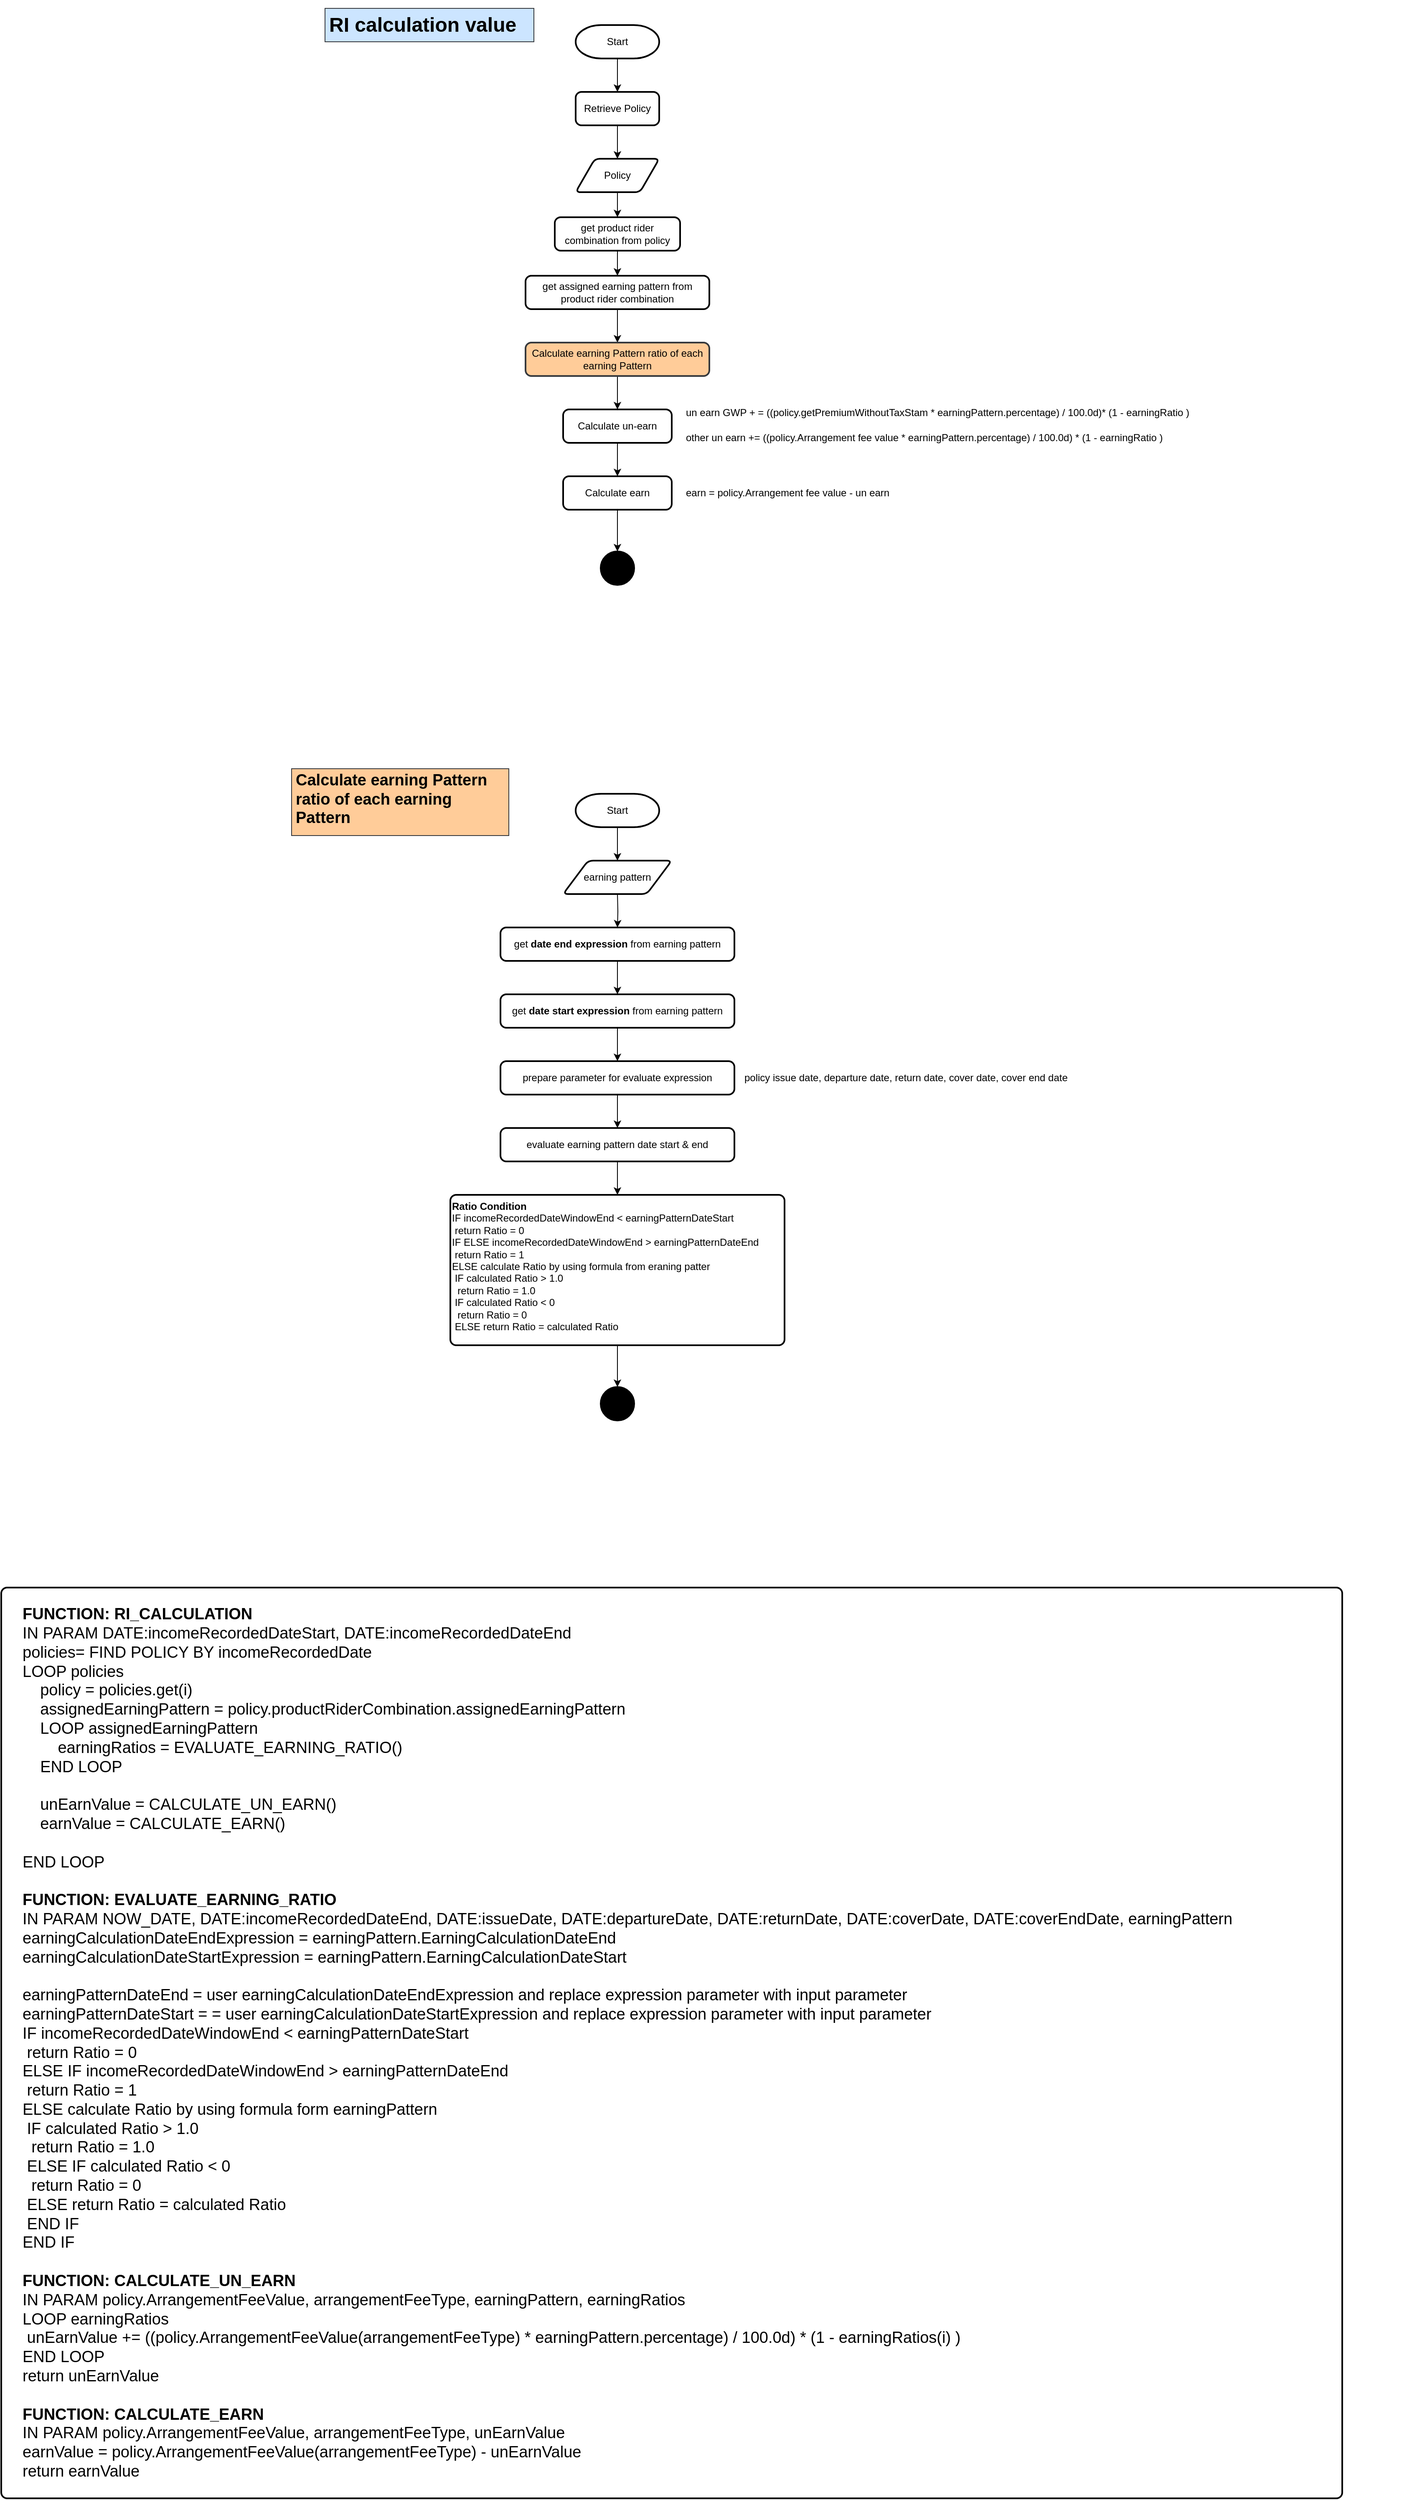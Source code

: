 <mxfile version="12.3.0" type="github" pages="1">
  <diagram id="2hWmoD3ekcz67W5JECnx" name="Page-1">
    <mxGraphModel dx="2611" dy="1113" grid="1" gridSize="10" guides="1" tooltips="1" connect="1" arrows="1" fold="1" page="1" pageScale="1" pageWidth="850" pageHeight="1100" math="0" shadow="0">
      <root>
        <mxCell id="0"/>
        <mxCell id="1" parent="0"/>
        <mxCell id="Wfk_m0UaRFvR2InnICNN-17" style="edgeStyle=orthogonalEdgeStyle;rounded=0;orthogonalLoop=1;jettySize=auto;html=1;entryX=0.5;entryY=0;entryDx=0;entryDy=0;" edge="1" parent="1" source="Wfk_m0UaRFvR2InnICNN-2" target="Wfk_m0UaRFvR2InnICNN-5">
          <mxGeometry relative="1" as="geometry"/>
        </mxCell>
        <mxCell id="Wfk_m0UaRFvR2InnICNN-2" value="Retrieve Policy" style="rounded=1;whiteSpace=wrap;html=1;absoluteArcSize=1;arcSize=14;strokeWidth=2;" vertex="1" parent="1">
          <mxGeometry x="370" y="110" width="100" height="40" as="geometry"/>
        </mxCell>
        <mxCell id="Wfk_m0UaRFvR2InnICNN-18" style="edgeStyle=orthogonalEdgeStyle;rounded=0;orthogonalLoop=1;jettySize=auto;html=1;entryX=0.5;entryY=0;entryDx=0;entryDy=0;" edge="1" parent="1" source="Wfk_m0UaRFvR2InnICNN-5" target="Wfk_m0UaRFvR2InnICNN-6">
          <mxGeometry relative="1" as="geometry"/>
        </mxCell>
        <mxCell id="Wfk_m0UaRFvR2InnICNN-5" value="Policy" style="shape=parallelogram;html=1;strokeWidth=2;perimeter=parallelogramPerimeter;whiteSpace=wrap;rounded=1;arcSize=12;size=0.23;" vertex="1" parent="1">
          <mxGeometry x="370" y="190" width="100" height="40" as="geometry"/>
        </mxCell>
        <mxCell id="Wfk_m0UaRFvR2InnICNN-19" style="edgeStyle=orthogonalEdgeStyle;rounded=0;orthogonalLoop=1;jettySize=auto;html=1;entryX=0.5;entryY=0;entryDx=0;entryDy=0;" edge="1" parent="1" source="Wfk_m0UaRFvR2InnICNN-6" target="Wfk_m0UaRFvR2InnICNN-7">
          <mxGeometry relative="1" as="geometry"/>
        </mxCell>
        <mxCell id="Wfk_m0UaRFvR2InnICNN-6" value="get product rider combination from policy" style="rounded=1;whiteSpace=wrap;html=1;absoluteArcSize=1;arcSize=14;strokeWidth=2;" vertex="1" parent="1">
          <mxGeometry x="345" y="260" width="150" height="40" as="geometry"/>
        </mxCell>
        <mxCell id="Wfk_m0UaRFvR2InnICNN-20" style="edgeStyle=orthogonalEdgeStyle;rounded=0;orthogonalLoop=1;jettySize=auto;html=1;entryX=0.5;entryY=0;entryDx=0;entryDy=0;" edge="1" parent="1" source="Wfk_m0UaRFvR2InnICNN-7" target="Wfk_m0UaRFvR2InnICNN-8">
          <mxGeometry relative="1" as="geometry"/>
        </mxCell>
        <mxCell id="Wfk_m0UaRFvR2InnICNN-7" value="get assigned earning pattern from product rider combination" style="rounded=1;whiteSpace=wrap;html=1;absoluteArcSize=1;arcSize=14;strokeWidth=2;" vertex="1" parent="1">
          <mxGeometry x="310" y="330" width="220" height="40" as="geometry"/>
        </mxCell>
        <mxCell id="Wfk_m0UaRFvR2InnICNN-21" style="edgeStyle=orthogonalEdgeStyle;rounded=0;orthogonalLoop=1;jettySize=auto;html=1;entryX=0.5;entryY=0;entryDx=0;entryDy=0;" edge="1" parent="1" source="Wfk_m0UaRFvR2InnICNN-8" target="Wfk_m0UaRFvR2InnICNN-9">
          <mxGeometry relative="1" as="geometry"/>
        </mxCell>
        <mxCell id="Wfk_m0UaRFvR2InnICNN-8" value="Calculate earning Pattern ratio of each earning Pattern" style="rounded=1;whiteSpace=wrap;html=1;absoluteArcSize=1;arcSize=14;strokeWidth=2;fillColor=#ffcc99;strokeColor=#36393d;" vertex="1" parent="1">
          <mxGeometry x="310" y="410" width="220" height="40" as="geometry"/>
        </mxCell>
        <mxCell id="Wfk_m0UaRFvR2InnICNN-22" style="edgeStyle=orthogonalEdgeStyle;rounded=0;orthogonalLoop=1;jettySize=auto;html=1;entryX=0.5;entryY=0;entryDx=0;entryDy=0;" edge="1" parent="1" source="Wfk_m0UaRFvR2InnICNN-9" target="Wfk_m0UaRFvR2InnICNN-12">
          <mxGeometry relative="1" as="geometry"/>
        </mxCell>
        <mxCell id="Wfk_m0UaRFvR2InnICNN-9" value="Calculate un-earn" style="rounded=1;whiteSpace=wrap;html=1;absoluteArcSize=1;arcSize=14;strokeWidth=2;" vertex="1" parent="1">
          <mxGeometry x="355" y="490" width="130" height="40" as="geometry"/>
        </mxCell>
        <UserObject label="un earn GWP + = ((policy.getPremiumWithoutTaxStam * earningPattern.percentage) / 100.0d)* (1 - earningRatio )" link="&lt;!--&#xa; /* Font Definitions */&#xa; @font-face&#xa;	{font-family:&quot;Cordia New&quot;;&#xa;	panose-1:2 11 3 4 2 2 2 2 2 4;&#xa;	mso-font-alt:&quot;Arial Unicode MS&quot;;&#xa;	mso-font-charset:222;&#xa;	mso-generic-font-family:roman;&#xa;	mso-font-format:other;&#xa;	mso-font-pitch:variable;&#xa;	mso-font-signature:16777219 0 0 0 65537 0;}&#xa;@font-face&#xa;	{font-family:&quot;Cordia New&quot;;&#xa;	panose-1:2 11 3 4 2 2 2 2 2 4;&#xa;	mso-font-alt:&quot;Arial Unicode MS&quot;;&#xa;	mso-font-charset:222;&#xa;	mso-generic-font-family:roman;&#xa;	mso-font-format:other;&#xa;	mso-font-pitch:variable;&#xa;	mso-font-signature:16777219 0 0 0 65537 0;}&#xa;@font-face&#xa;	{font-family:Calibri;&#xa;	panose-1:2 15 5 2 2 2 4 3 2 4;&#xa;	mso-font-alt:&quot;Arial Rounded MT Bold&quot;;&#xa;	mso-font-charset:0;&#xa;	mso-generic-font-family:swiss;&#xa;	mso-font-pitch:variable;&#xa;	mso-font-signature:-536859905 -1073732485 9 0 511 0;}&#xa; /* Style Definitions */&#xa; p.MsoNormal, li.MsoNormal, div.MsoNormal&#xa;	{mso-style-unhide:no;&#xa;	mso-style-qformat:yes;&#xa;	mso-style-parent:&quot;&quot;;&#xa;	margin:0in;&#xa;	margin-bottom:.0001pt;&#xa;	mso-pagination:widow-orphan;&#xa;	font-size:11.0pt;&#xa;	font-family:&quot;Calibri&quot;,&quot;sans-serif&quot;;&#xa;	mso-ascii-font-family:Calibri;&#xa;	mso-ascii-theme-font:minor-latin;&#xa;	mso-fareast-font-family:Calibri;&#xa;	mso-fareast-theme-font:minor-latin;&#xa;	mso-hansi-font-family:Calibri;&#xa;	mso-hansi-theme-font:minor-latin;&#xa;	mso-bidi-font-family:&quot;Cordia New&quot;;&#xa;	mso-bidi-theme-font:minor-bidi;&#xa;	mso-bidi-language:AR-SA;}&#xa;span.EmailStyle15&#xa;	{mso-style-type:personal;&#xa;	mso-style-noshow:yes;&#xa;	mso-style-unhide:no;&#xa;	mso-ansi-font-size:11.0pt;&#xa;	mso-bidi-font-size:11.0pt;&#xa;	font-family:&quot;Calibri&quot;,&quot;sans-serif&quot;;&#xa;	mso-ascii-font-family:Calibri;&#xa;	mso-ascii-theme-font:minor-latin;&#xa;	mso-fareast-font-family:Calibri;&#xa;	mso-fareast-theme-font:minor-latin;&#xa;	mso-hansi-font-family:Calibri;&#xa;	mso-hansi-theme-font:minor-latin;&#xa;	mso-bidi-font-family:&quot;Cordia New&quot;;&#xa;	mso-bidi-theme-font:minor-bidi;&#xa;	color:windowtext;}&#xa;.MsoChpDefault&#xa;	{mso-style-type:export-only;&#xa;	mso-default-props:yes;&#xa;	mso-bidi-font-size:11.0pt;&#xa;	font-family:&quot;Calibri&quot;,&quot;sans-serif&quot;;&#xa;	mso-ascii-font-family:Calibri;&#xa;	mso-ascii-theme-font:minor-latin;&#xa;	mso-fareast-font-family:Calibri;&#xa;	mso-fareast-theme-font:minor-latin;&#xa;	mso-hansi-font-family:Calibri;&#xa;	mso-hansi-theme-font:minor-latin;&#xa;	mso-bidi-font-family:&quot;Cordia New&quot;;&#xa;	mso-bidi-theme-font:minor-bidi;&#xa;	mso-bidi-language:AR-SA;}&#xa;@page WordSection1&#xa;	{size:8.5in 11.0in;&#xa;	margin:1.0in 1.0in 1.0in 1.0in;&#xa;	mso-header-margin:.5in;&#xa;	mso-footer-margin:.5in;&#xa;	mso-paper-source:0;}&#xa;div.WordSection1&#xa;	{page:WordSection1;}&#xa; /* List Definitions */&#xa; @list l0&#xa;	{mso-list-id:1015108780;&#xa;	mso-list-template-ids:900334242;}&#xa;ol&#xa;	{margin-bottom:0in;}&#xa;ul&#xa;	{margin-bottom:0in;}&#xa;--&gt;&#xa;&#xa;&#xa;&#xa;&#xa;&#xa;&#xa;&#xa;&#xa; &#xa;  un earn GWP + =&#xa;      ((policy.getPremiumWithoutTaxStam * earningPattern.percentage) / 100.0d)&#xa;      * (1 - earningRatio )" id="Wfk_m0UaRFvR2InnICNN-10">
          <mxCell style="text;html=1;" vertex="1" parent="1">
            <mxGeometry x="500" y="480" width="800" height="30" as="geometry"/>
          </mxCell>
        </UserObject>
        <UserObject label="other un earn += ((policy.Arrangement fee value * earningPattern.percentage) / 100.0d) * (1 - earningRatio )" link="&lt;!--&#xa; /* Font Definitions */&#xa; @font-face&#xa;	{font-family:&quot;Cordia New&quot;;&#xa;	panose-1:2 11 3 4 2 2 2 2 2 4;&#xa;	mso-font-alt:&quot;Arial Unicode MS&quot;;&#xa;	mso-font-charset:222;&#xa;	mso-generic-font-family:roman;&#xa;	mso-font-format:other;&#xa;	mso-font-pitch:variable;&#xa;	mso-font-signature:16777219 0 0 0 65537 0;}&#xa;@font-face&#xa;	{font-family:&quot;Cordia New&quot;;&#xa;	panose-1:2 11 3 4 2 2 2 2 2 4;&#xa;	mso-font-alt:&quot;Arial Unicode MS&quot;;&#xa;	mso-font-charset:222;&#xa;	mso-generic-font-family:roman;&#xa;	mso-font-format:other;&#xa;	mso-font-pitch:variable;&#xa;	mso-font-signature:16777219 0 0 0 65537 0;}&#xa;@font-face&#xa;	{font-family:Calibri;&#xa;	panose-1:2 15 5 2 2 2 4 3 2 4;&#xa;	mso-font-alt:&quot;Arial Rounded MT Bold&quot;;&#xa;	mso-font-charset:0;&#xa;	mso-generic-font-family:swiss;&#xa;	mso-font-pitch:variable;&#xa;	mso-font-signature:-536859905 -1073732485 9 0 511 0;}&#xa; /* Style Definitions */&#xa; p.MsoNormal, li.MsoNormal, div.MsoNormal&#xa;	{mso-style-unhide:no;&#xa;	mso-style-qformat:yes;&#xa;	mso-style-parent:&quot;&quot;;&#xa;	margin:0in;&#xa;	margin-bottom:.0001pt;&#xa;	mso-pagination:widow-orphan;&#xa;	font-size:11.0pt;&#xa;	font-family:&quot;Calibri&quot;,&quot;sans-serif&quot;;&#xa;	mso-ascii-font-family:Calibri;&#xa;	mso-ascii-theme-font:minor-latin;&#xa;	mso-fareast-font-family:Calibri;&#xa;	mso-fareast-theme-font:minor-latin;&#xa;	mso-hansi-font-family:Calibri;&#xa;	mso-hansi-theme-font:minor-latin;&#xa;	mso-bidi-font-family:&quot;Cordia New&quot;;&#xa;	mso-bidi-theme-font:minor-bidi;&#xa;	mso-bidi-language:AR-SA;}&#xa;span.EmailStyle15&#xa;	{mso-style-type:personal;&#xa;	mso-style-noshow:yes;&#xa;	mso-style-unhide:no;&#xa;	mso-ansi-font-size:11.0pt;&#xa;	mso-bidi-font-size:11.0pt;&#xa;	font-family:&quot;Calibri&quot;,&quot;sans-serif&quot;;&#xa;	mso-ascii-font-family:Calibri;&#xa;	mso-ascii-theme-font:minor-latin;&#xa;	mso-fareast-font-family:Calibri;&#xa;	mso-fareast-theme-font:minor-latin;&#xa;	mso-hansi-font-family:Calibri;&#xa;	mso-hansi-theme-font:minor-latin;&#xa;	mso-bidi-font-family:&quot;Cordia New&quot;;&#xa;	mso-bidi-theme-font:minor-bidi;&#xa;	color:windowtext;}&#xa;.MsoChpDefault&#xa;	{mso-style-type:export-only;&#xa;	mso-default-props:yes;&#xa;	mso-bidi-font-size:11.0pt;&#xa;	font-family:&quot;Calibri&quot;,&quot;sans-serif&quot;;&#xa;	mso-ascii-font-family:Calibri;&#xa;	mso-ascii-theme-font:minor-latin;&#xa;	mso-fareast-font-family:Calibri;&#xa;	mso-fareast-theme-font:minor-latin;&#xa;	mso-hansi-font-family:Calibri;&#xa;	mso-hansi-theme-font:minor-latin;&#xa;	mso-bidi-font-family:&quot;Cordia New&quot;;&#xa;	mso-bidi-theme-font:minor-bidi;&#xa;	mso-bidi-language:AR-SA;}&#xa;@page WordSection1&#xa;	{size:8.5in 11.0in;&#xa;	margin:1.0in 1.0in 1.0in 1.0in;&#xa;	mso-header-margin:.5in;&#xa;	mso-footer-margin:.5in;&#xa;	mso-paper-source:0;}&#xa;div.WordSection1&#xa;	{page:WordSection1;}&#xa;--&gt;&#xa;&#xa;&#xa;&#xa;&#xa;&#xa;other un earn += ((policy.Arrangement fee value *&#xa;earningPattern.percentage) / 100.0d) * (1 - earningRatio )" id="Wfk_m0UaRFvR2InnICNN-11">
          <mxCell style="text;html=1;" vertex="1" parent="1">
            <mxGeometry x="500" y="510" width="870" height="30" as="geometry"/>
          </mxCell>
        </UserObject>
        <mxCell id="Wfk_m0UaRFvR2InnICNN-23" style="edgeStyle=orthogonalEdgeStyle;rounded=0;orthogonalLoop=1;jettySize=auto;html=1;entryX=0.5;entryY=0;entryDx=0;entryDy=0;entryPerimeter=0;" edge="1" parent="1" source="Wfk_m0UaRFvR2InnICNN-12" target="Wfk_m0UaRFvR2InnICNN-14">
          <mxGeometry relative="1" as="geometry"/>
        </mxCell>
        <mxCell id="Wfk_m0UaRFvR2InnICNN-12" value="Calculate earn" style="rounded=1;whiteSpace=wrap;html=1;absoluteArcSize=1;arcSize=14;strokeWidth=2;" vertex="1" parent="1">
          <mxGeometry x="355" y="570" width="130" height="40" as="geometry"/>
        </mxCell>
        <mxCell id="Wfk_m0UaRFvR2InnICNN-13" value="earn =&amp;nbsp;&lt;span style=&quot;white-space: nowrap&quot;&gt;policy.Arrangement fee value -&amp;nbsp;&lt;/span&gt;&lt;span style=&quot;white-space: nowrap&quot;&gt;un earn&amp;nbsp;&lt;/span&gt;" style="text;html=1;strokeColor=none;fillColor=none;align=left;verticalAlign=middle;whiteSpace=wrap;rounded=0;" vertex="1" parent="1">
          <mxGeometry x="500" y="580" width="450" height="20" as="geometry"/>
        </mxCell>
        <mxCell id="Wfk_m0UaRFvR2InnICNN-14" value="" style="strokeWidth=2;html=1;shape=mxgraph.flowchart.start_2;whiteSpace=wrap;align=left;fillColor=#000000;" vertex="1" parent="1">
          <mxGeometry x="400" y="660" width="40" height="40" as="geometry"/>
        </mxCell>
        <mxCell id="Wfk_m0UaRFvR2InnICNN-16" style="edgeStyle=orthogonalEdgeStyle;rounded=0;orthogonalLoop=1;jettySize=auto;html=1;entryX=0.5;entryY=0;entryDx=0;entryDy=0;" edge="1" parent="1" source="Wfk_m0UaRFvR2InnICNN-15" target="Wfk_m0UaRFvR2InnICNN-2">
          <mxGeometry relative="1" as="geometry"/>
        </mxCell>
        <mxCell id="Wfk_m0UaRFvR2InnICNN-15" value="Start" style="strokeWidth=2;html=1;shape=mxgraph.flowchart.terminator;whiteSpace=wrap;align=center;" vertex="1" parent="1">
          <mxGeometry x="370" y="30" width="100" height="40" as="geometry"/>
        </mxCell>
        <mxCell id="Wfk_m0UaRFvR2InnICNN-24" value="&lt;h1 style=&quot;font-size: 19px;&quot;&gt;&lt;span style=&quot;font-size: 19px; text-align: center;&quot;&gt;Calculate earning Pattern ratio of each earning Pattern&lt;/span&gt;&lt;br style=&quot;font-size: 19px;&quot;&gt;&lt;/h1&gt;" style="text;html=1;strokeColor=#36393d;fillColor=#ffcc99;spacing=5;spacingTop=-20;whiteSpace=wrap;overflow=hidden;rounded=0;align=left;fontStyle=1;fontSize=19;" vertex="1" parent="1">
          <mxGeometry x="30" y="920" width="260" height="80" as="geometry"/>
        </mxCell>
        <mxCell id="Wfk_m0UaRFvR2InnICNN-25" value="&lt;h1&gt;RI calculation value&lt;/h1&gt;" style="text;html=1;strokeColor=#36393d;fillColor=#cce5ff;spacing=5;spacingTop=-20;whiteSpace=wrap;overflow=hidden;rounded=0;align=left;" vertex="1" parent="1">
          <mxGeometry x="70" y="10" width="250" height="40" as="geometry"/>
        </mxCell>
        <mxCell id="Wfk_m0UaRFvR2InnICNN-37" style="edgeStyle=orthogonalEdgeStyle;rounded=0;orthogonalLoop=1;jettySize=auto;html=1;entryX=0.5;entryY=0;entryDx=0;entryDy=0;" edge="1" parent="1" source="Wfk_m0UaRFvR2InnICNN-26">
          <mxGeometry relative="1" as="geometry">
            <mxPoint x="420" y="1030" as="targetPoint"/>
          </mxGeometry>
        </mxCell>
        <mxCell id="Wfk_m0UaRFvR2InnICNN-26" value="Start" style="strokeWidth=2;html=1;shape=mxgraph.flowchart.terminator;whiteSpace=wrap;align=center;" vertex="1" parent="1">
          <mxGeometry x="370" y="950" width="100" height="40" as="geometry"/>
        </mxCell>
        <mxCell id="Wfk_m0UaRFvR2InnICNN-31" style="edgeStyle=orthogonalEdgeStyle;rounded=0;orthogonalLoop=1;jettySize=auto;html=1;entryX=0.5;entryY=0;entryDx=0;entryDy=0;" edge="1" parent="1" target="Wfk_m0UaRFvR2InnICNN-28">
          <mxGeometry relative="1" as="geometry">
            <mxPoint x="420" y="1070" as="sourcePoint"/>
          </mxGeometry>
        </mxCell>
        <mxCell id="Wfk_m0UaRFvR2InnICNN-30" value="" style="edgeStyle=orthogonalEdgeStyle;rounded=0;orthogonalLoop=1;jettySize=auto;html=1;" edge="1" parent="1" source="Wfk_m0UaRFvR2InnICNN-28" target="Wfk_m0UaRFvR2InnICNN-29">
          <mxGeometry relative="1" as="geometry"/>
        </mxCell>
        <mxCell id="Wfk_m0UaRFvR2InnICNN-28" value="get &lt;b&gt;date end expression&lt;/b&gt; from earning pattern" style="rounded=1;whiteSpace=wrap;html=1;absoluteArcSize=1;arcSize=14;strokeWidth=2;" vertex="1" parent="1">
          <mxGeometry x="280" y="1110" width="280" height="40" as="geometry"/>
        </mxCell>
        <mxCell id="Wfk_m0UaRFvR2InnICNN-35" value="" style="edgeStyle=orthogonalEdgeStyle;rounded=0;orthogonalLoop=1;jettySize=auto;html=1;" edge="1" parent="1" source="Wfk_m0UaRFvR2InnICNN-29" target="Wfk_m0UaRFvR2InnICNN-34">
          <mxGeometry relative="1" as="geometry"/>
        </mxCell>
        <mxCell id="Wfk_m0UaRFvR2InnICNN-29" value="get &lt;b&gt;date start expression&lt;/b&gt; from earning pattern" style="rounded=1;whiteSpace=wrap;html=1;absoluteArcSize=1;arcSize=14;strokeWidth=2;" vertex="1" parent="1">
          <mxGeometry x="280" y="1190" width="280" height="40" as="geometry"/>
        </mxCell>
        <mxCell id="Wfk_m0UaRFvR2InnICNN-39" value="" style="edgeStyle=orthogonalEdgeStyle;rounded=0;orthogonalLoop=1;jettySize=auto;html=1;" edge="1" parent="1" source="Wfk_m0UaRFvR2InnICNN-34" target="Wfk_m0UaRFvR2InnICNN-38">
          <mxGeometry relative="1" as="geometry"/>
        </mxCell>
        <mxCell id="Wfk_m0UaRFvR2InnICNN-34" value="prepare parameter for evaluate expression" style="rounded=1;whiteSpace=wrap;html=1;absoluteArcSize=1;arcSize=14;strokeWidth=2;" vertex="1" parent="1">
          <mxGeometry x="280" y="1270" width="280" height="40" as="geometry"/>
        </mxCell>
        <mxCell id="Wfk_m0UaRFvR2InnICNN-42" value="" style="edgeStyle=orthogonalEdgeStyle;rounded=0;orthogonalLoop=1;jettySize=auto;html=1;" edge="1" parent="1" source="Wfk_m0UaRFvR2InnICNN-38" target="Wfk_m0UaRFvR2InnICNN-41">
          <mxGeometry relative="1" as="geometry"/>
        </mxCell>
        <mxCell id="Wfk_m0UaRFvR2InnICNN-38" value="evaluate earning pattern date start &amp;amp; end" style="rounded=1;whiteSpace=wrap;html=1;absoluteArcSize=1;arcSize=14;strokeWidth=2;" vertex="1" parent="1">
          <mxGeometry x="280" y="1350" width="280" height="40" as="geometry"/>
        </mxCell>
        <mxCell id="Wfk_m0UaRFvR2InnICNN-44" style="edgeStyle=orthogonalEdgeStyle;rounded=0;orthogonalLoop=1;jettySize=auto;html=1;entryX=0.5;entryY=0;entryDx=0;entryDy=0;entryPerimeter=0;" edge="1" parent="1" source="Wfk_m0UaRFvR2InnICNN-41" target="Wfk_m0UaRFvR2InnICNN-43">
          <mxGeometry relative="1" as="geometry"/>
        </mxCell>
        <mxCell id="Wfk_m0UaRFvR2InnICNN-41" value="&lt;div&gt;&lt;div&gt;&lt;span&gt;&lt;b&gt;Ratio Condition&lt;/b&gt;&lt;/span&gt;&lt;/div&gt;&lt;div&gt;&lt;span&gt;IF incomeRecordedDateWindowEnd &amp;lt; earningPatternDateStart&lt;/span&gt;&lt;/div&gt;&lt;div&gt;&lt;span&gt;&lt;span style=&quot;white-space: pre&quot;&gt;	&lt;/span&gt;return&amp;nbsp;Ratio = 0&amp;nbsp;&lt;/span&gt;&lt;/div&gt;&lt;div&gt;&lt;span&gt;IF ELSE incomeRecordedDateWindowEnd &amp;gt; earningPatternDateEnd&lt;/span&gt;&lt;/div&gt;&lt;div&gt;&lt;span&gt;&lt;span style=&quot;white-space: pre&quot;&gt;	&lt;/span&gt;&lt;/span&gt;return&lt;span&gt;&amp;nbsp;Ratio = 1&amp;nbsp;&lt;/span&gt;&lt;/div&gt;&lt;div&gt;&lt;span&gt;ELSE calculate Ratio by using formula from eraning patter&lt;/span&gt;&lt;/div&gt;&lt;div&gt;&lt;span&gt;&lt;span style=&quot;white-space: pre&quot;&gt;	&lt;/span&gt;IF calculated Ratio &amp;gt; 1.0&lt;/span&gt;&lt;/div&gt;&lt;div&gt;&lt;span&gt;&lt;span style=&quot;white-space: pre&quot;&gt;		&lt;/span&gt;&lt;/span&gt;return&lt;span&gt;&amp;nbsp;Ratio = 1.0&lt;/span&gt;&lt;/div&gt;&lt;div&gt;&lt;span&gt;&lt;span style=&quot;white-space: pre&quot;&gt;	&lt;/span&gt;IF calculated Ratio &amp;lt; 0&lt;/span&gt;&lt;/div&gt;&lt;div&gt;&lt;span&gt;&lt;span style=&quot;white-space: pre&quot;&gt;		&lt;/span&gt;&lt;/span&gt;return&lt;span&gt;&amp;nbsp;Ratio = 0&lt;/span&gt;&lt;/div&gt;&lt;div&gt;&lt;span&gt;&lt;span style=&quot;white-space: pre&quot;&gt;	&lt;/span&gt;ELSE&amp;nbsp;&lt;/span&gt;return&lt;span&gt;&amp;nbsp;Ratio = calculated Ratio&lt;/span&gt;&lt;/div&gt;&lt;/div&gt;&lt;div&gt;&lt;span&gt;&lt;br&gt;&lt;/span&gt;&lt;/div&gt;" style="rounded=1;whiteSpace=wrap;html=1;absoluteArcSize=1;arcSize=14;strokeWidth=2;align=left;verticalAlign=top;fontStyle=0" vertex="1" parent="1">
          <mxGeometry x="220" y="1430" width="400" height="180" as="geometry"/>
        </mxCell>
        <mxCell id="Wfk_m0UaRFvR2InnICNN-43" value="" style="strokeWidth=2;html=1;shape=mxgraph.flowchart.start_2;whiteSpace=wrap;align=left;fillColor=#000000;" vertex="1" parent="1">
          <mxGeometry x="400" y="1660" width="40" height="40" as="geometry"/>
        </mxCell>
        <mxCell id="Wfk_m0UaRFvR2InnICNN-46" value="&lt;span style=&quot;white-space: normal;&quot;&gt;earning pattern&lt;/span&gt;" style="shape=parallelogram;html=1;strokeWidth=2;perimeter=parallelogramPerimeter;whiteSpace=wrap;rounded=1;arcSize=12;size=0.23;align=center;" vertex="1" parent="1">
          <mxGeometry x="355" y="1030" width="130" height="40" as="geometry"/>
        </mxCell>
        <mxCell id="Wfk_m0UaRFvR2InnICNN-47" value="policy issue date, departure date, return date, cover date, cover end date" style="text;html=1;strokeColor=none;fillColor=none;align=left;verticalAlign=middle;whiteSpace=wrap;rounded=0;" vertex="1" parent="1">
          <mxGeometry x="570" y="1280" width="450" height="20" as="geometry"/>
        </mxCell>
        <mxCell id="Wfk_m0UaRFvR2InnICNN-50" value="&lt;div&gt;&lt;span&gt;&lt;b&gt;FUNCTION: RI_CALCULATION&lt;/b&gt;&lt;/span&gt;&lt;/div&gt;&lt;div&gt;&lt;span&gt;IN PARAM DATE:incomeRecordedDateStart, DATE:incomeRecordedDateEnd&lt;/span&gt;&lt;/div&gt;&lt;div&gt;&lt;span&gt;policies= FIND POLICY BY incomeRecordedDate&lt;/span&gt;&lt;/div&gt;&lt;div&gt;&lt;span&gt;LOOP policies&lt;/span&gt;&lt;/div&gt;&lt;div&gt;&lt;span&gt;&amp;nbsp; &amp;nbsp; policy = policies.get(i)&lt;/span&gt;&lt;/div&gt;&lt;div&gt;&lt;span&gt;&amp;nbsp; &amp;nbsp; assignedEarningPattern = policy.productRiderCombination.assignedEarningPattern&lt;/span&gt;&lt;/div&gt;&lt;div&gt;&lt;span&gt;&amp;nbsp; &amp;nbsp; LOOP assignedEarningPattern&lt;/span&gt;&lt;/div&gt;&lt;div&gt;&lt;span&gt;&amp;nbsp; &amp;nbsp; &amp;nbsp; &amp;nbsp; earningRatios = EVALUATE_EARNING_RATIO()&lt;/span&gt;&lt;/div&gt;&lt;div&gt;&lt;span&gt;&amp;nbsp; &amp;nbsp; END LOOP&lt;/span&gt;&lt;/div&gt;&lt;div&gt;&lt;span&gt;&lt;br&gt;&lt;/span&gt;&lt;/div&gt;&lt;div&gt;&lt;span&gt;&amp;nbsp; &amp;nbsp; unEarnValue = CALCULATE_UN_EARN()&lt;/span&gt;&lt;/div&gt;&lt;div&gt;&lt;span&gt;&amp;nbsp; &amp;nbsp; earnValue = CALCULATE_EARN()&lt;/span&gt;&lt;/div&gt;&lt;div&gt;&lt;span style=&quot;white-space: pre&quot;&gt;&lt;span&gt;	&lt;/span&gt;&lt;/span&gt;&lt;/div&gt;&lt;div&gt;&lt;span&gt;END LOOP&lt;/span&gt;&lt;/div&gt;&lt;div&gt;&lt;span&gt;&lt;br&gt;&lt;/span&gt;&lt;/div&gt;&lt;div&gt;&lt;span&gt;&lt;b&gt;FUNCTION: EVALUATE_EARNING_RATIO&lt;/b&gt;&lt;/span&gt;&lt;/div&gt;&lt;div&gt;&lt;span&gt;IN PARAM NOW_DATE, DATE:incomeRecordedDateEnd, DATE:issueDate, DATE:departureDate, DATE:returnDate, DATE:coverDate, DATE:coverEndDate, earningPattern&lt;/span&gt;&lt;/div&gt;&lt;div&gt;&lt;span&gt;earningCalculationDateEndExpression = earningPattern.EarningCalculationDateEnd&lt;/span&gt;&lt;/div&gt;&lt;div&gt;&lt;span&gt;earningCalculationDateStartExpression = earningPattern.EarningCalculationDateStart&lt;/span&gt;&lt;/div&gt;&lt;div&gt;&lt;span style=&quot;white-space: pre&quot;&gt;&lt;span&gt;	&lt;/span&gt;&lt;/span&gt;&lt;/div&gt;&lt;div&gt;&lt;span&gt;earningPatternDateEnd = user earningCalculationDateEndExpression and replace expression parameter with input parameter&lt;/span&gt;&lt;/div&gt;&lt;div&gt;&lt;span&gt;earningPatternDateStart = = user earningCalculationDateStartExpression and replace expression parameter with input parameter&lt;/span&gt;&lt;/div&gt;&lt;div&gt;&lt;span&gt;IF incomeRecordedDateWindowEnd &amp;lt; earningPatternDateStart&lt;/span&gt;&lt;/div&gt;&lt;div&gt;&lt;span&gt;&lt;span style=&quot;white-space: pre&quot;&gt;	&lt;/span&gt;return Ratio = 0&amp;nbsp;&lt;/span&gt;&lt;/div&gt;&lt;div&gt;&lt;span&gt;ELSE IF incomeRecordedDateWindowEnd &amp;gt; earningPatternDateEnd&lt;/span&gt;&lt;/div&gt;&lt;div&gt;&lt;span&gt;&lt;span style=&quot;white-space: pre&quot;&gt;	&lt;/span&gt;return Ratio = 1&amp;nbsp;&lt;/span&gt;&lt;/div&gt;&lt;div&gt;&lt;span&gt;ELSE calculate Ratio by using formula form earningPattern&lt;/span&gt;&lt;/div&gt;&lt;div&gt;&lt;span&gt;&lt;span style=&quot;white-space: pre&quot;&gt;	&lt;/span&gt;IF calculated Ratio &amp;gt; 1.0&lt;/span&gt;&lt;/div&gt;&lt;div&gt;&lt;span&gt;&lt;span style=&quot;white-space: pre&quot;&gt;		&lt;/span&gt;return Ratio = 1.0&lt;/span&gt;&lt;/div&gt;&lt;div&gt;&lt;span&gt;&lt;span style=&quot;white-space: pre&quot;&gt;	&lt;/span&gt;ELSE IF calculated Ratio &amp;lt; 0&lt;/span&gt;&lt;/div&gt;&lt;div&gt;&lt;span&gt;&lt;span style=&quot;white-space: pre&quot;&gt;		&lt;/span&gt;return Ratio = 0&lt;/span&gt;&lt;/div&gt;&lt;div&gt;&lt;span&gt;&lt;span style=&quot;white-space: pre&quot;&gt;	&lt;/span&gt;ELSE return Ratio = calculated Ratio&lt;/span&gt;&lt;/div&gt;&lt;div&gt;&lt;span&gt;&lt;span style=&quot;white-space: pre&quot;&gt;	&lt;/span&gt;END IF&lt;/span&gt;&lt;/div&gt;&lt;div&gt;&lt;span&gt;END IF&lt;/span&gt;&lt;/div&gt;&lt;div&gt;&lt;span&gt;&lt;br&gt;&lt;/span&gt;&lt;/div&gt;&lt;div&gt;&lt;span&gt;&lt;b&gt;FUNCTION: CALCULATE_UN_EARN&lt;/b&gt;&lt;/span&gt;&lt;/div&gt;&lt;div&gt;&lt;span&gt;IN PARAM policy.ArrangementFeeValue, arrangementFeeType, earningPattern, earningRatios&amp;nbsp;&lt;/span&gt;&lt;/div&gt;&lt;div&gt;&lt;span&gt;LOOP earningRatios&lt;/span&gt;&lt;/div&gt;&lt;div&gt;&lt;span&gt;&lt;span style=&quot;white-space: pre&quot;&gt;	&lt;/span&gt;unEarnValue += ((policy.ArrangementFeeValue(arrangementFeeType) * earningPattern.percentage) / 100.0d) * (1 - earningRatios(i) )&lt;/span&gt;&lt;/div&gt;&lt;div&gt;&lt;span&gt;END LOOP&lt;/span&gt;&lt;/div&gt;&lt;div&gt;&lt;span&gt;return unEarnValue&lt;/span&gt;&lt;/div&gt;&lt;div&gt;&lt;span&gt;&lt;br&gt;&lt;/span&gt;&lt;/div&gt;&lt;div&gt;&lt;span&gt;&lt;b&gt;FUNCTION: CALCULATE_EARN&lt;/b&gt;&lt;/span&gt;&lt;/div&gt;&lt;div&gt;&lt;span&gt;IN PARAM policy.ArrangementFeeValue, arrangementFeeType, unEarnValue&lt;/span&gt;&lt;/div&gt;&lt;div&gt;&lt;span&gt;earnValue = policy.ArrangementFeeValue(arrangementFeeType) - unEarnValue&lt;/span&gt;&lt;/div&gt;&lt;div&gt;&lt;span&gt;return earnValue&lt;/span&gt;&lt;/div&gt;" style="rounded=1;whiteSpace=wrap;html=1;absoluteArcSize=1;arcSize=14;strokeWidth=2;fontSize=19;align=left;spacing=25;fontStyle=0" vertex="1" parent="1">
          <mxGeometry x="-317.5" y="1900" width="1605" height="1090" as="geometry"/>
        </mxCell>
      </root>
    </mxGraphModel>
  </diagram>
</mxfile>

